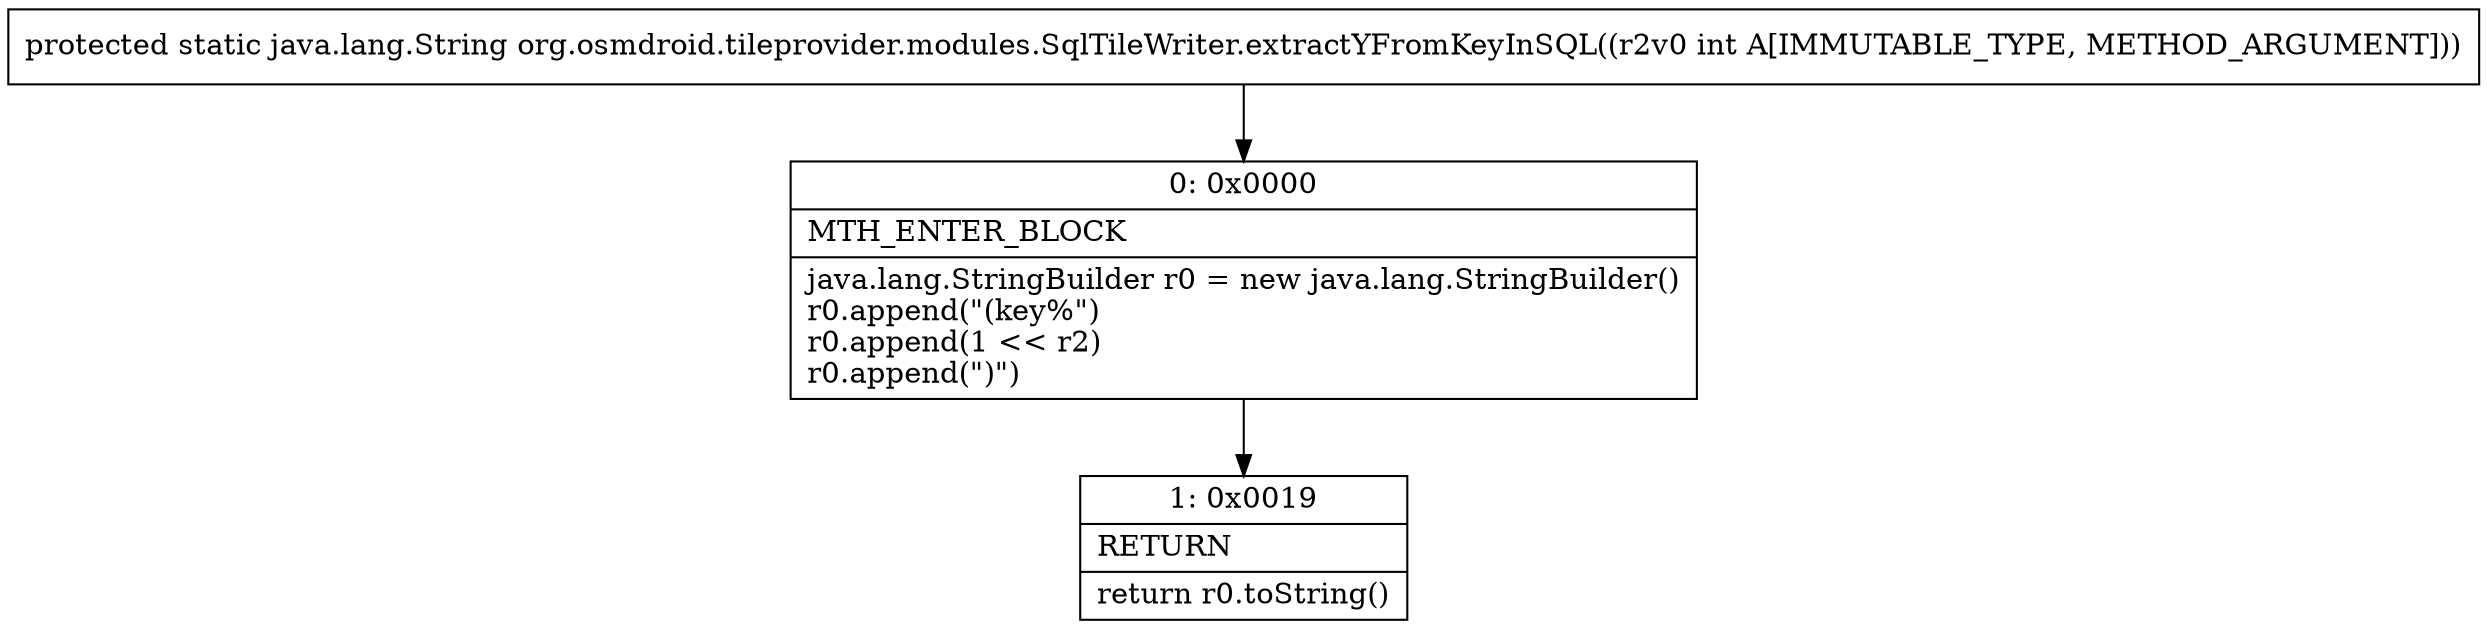 digraph "CFG fororg.osmdroid.tileprovider.modules.SqlTileWriter.extractYFromKeyInSQL(I)Ljava\/lang\/String;" {
Node_0 [shape=record,label="{0\:\ 0x0000|MTH_ENTER_BLOCK\l|java.lang.StringBuilder r0 = new java.lang.StringBuilder()\lr0.append(\"(key%\")\lr0.append(1 \<\< r2)\lr0.append(\")\")\l}"];
Node_1 [shape=record,label="{1\:\ 0x0019|RETURN\l|return r0.toString()\l}"];
MethodNode[shape=record,label="{protected static java.lang.String org.osmdroid.tileprovider.modules.SqlTileWriter.extractYFromKeyInSQL((r2v0 int A[IMMUTABLE_TYPE, METHOD_ARGUMENT])) }"];
MethodNode -> Node_0;
Node_0 -> Node_1;
}

